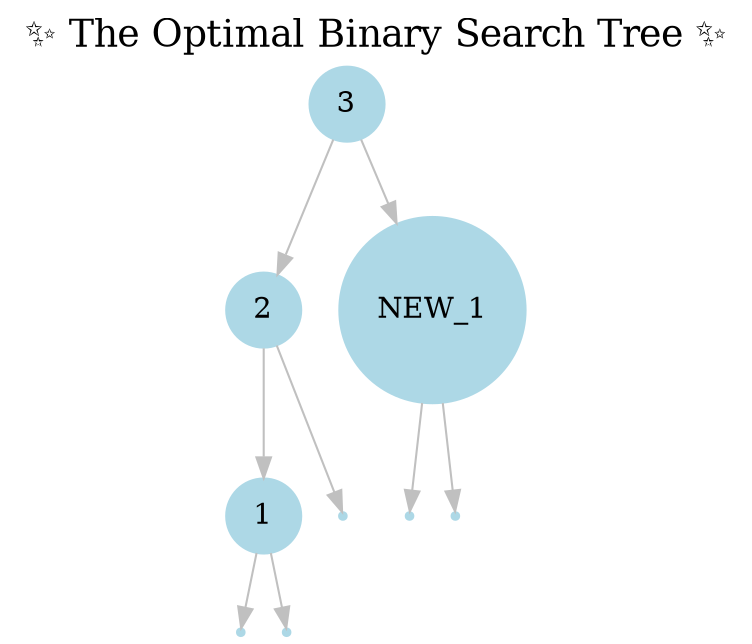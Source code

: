 digraph OBST {
  label="✨ The Optimal Binary Search Tree ✨";
  labelloc="t";
  fontsize=18;
node [shape=circle, style=filled, color=lightblue, fontcolor=black, fontsize=14;
];
edge [color=gray];
  "3" -> "2";
  "2" -> "1";
  null0 [shape=point];
  "1" -> null0;
  null1 [shape=point];
  "1" -> null1;
  null2 [shape=point];
  "2" -> null2;
  "3" -> "NEW_1";
  null3 [shape=point];
  "NEW_1" -> null3;
  null4 [shape=point];
  "NEW_1" -> null4;
}
